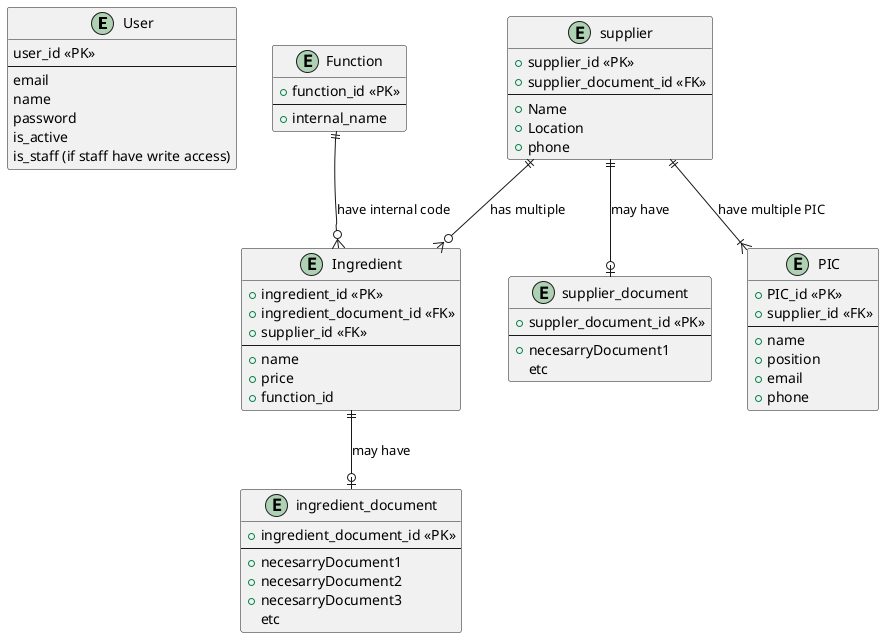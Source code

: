 @startuml

entity User {
   user_id <<PK>>
   --
   email
   name
   password
   is_active
   is_staff (if staff have write access)
}

entity Ingredient {
  +ingredient_id <<PK>>
+ingredient_document_id <<FK>>
  +supplier_id <<FK>>
  --
  +name
  +price
  +function_id
}

entity Function {
  +function_id <<PK>>
  --
  +internal_name
}

entity ingredient_document {
  +ingredient_document_id <<PK>>
  --
  +necesarryDocument1
  +necesarryDocument2
  +necesarryDocument3
  etc
}

entity supplier {
  +supplier_id <<PK>>
  +supplier_document_id <<FK>>
  --
  +Name
  +Location
  +phone
}

entity supplier_document {
  +suppler_document_id <<PK>>
  --
  +necesarryDocument1
  etc
}

entity PIC{
  +PIC_id <<PK>>
  +supplier_id <<FK>>
  --
  +name
  +position
  +email
  +phone
}



supplier ||--o{ Ingredient : has multiple

supplier ||--o| supplier_document : may have

Function ||--o{ Ingredient : have internal code

Ingredient ||--o| ingredient_document : may have

supplier ||--|{ PIC : have multiple PIC


@enduml



